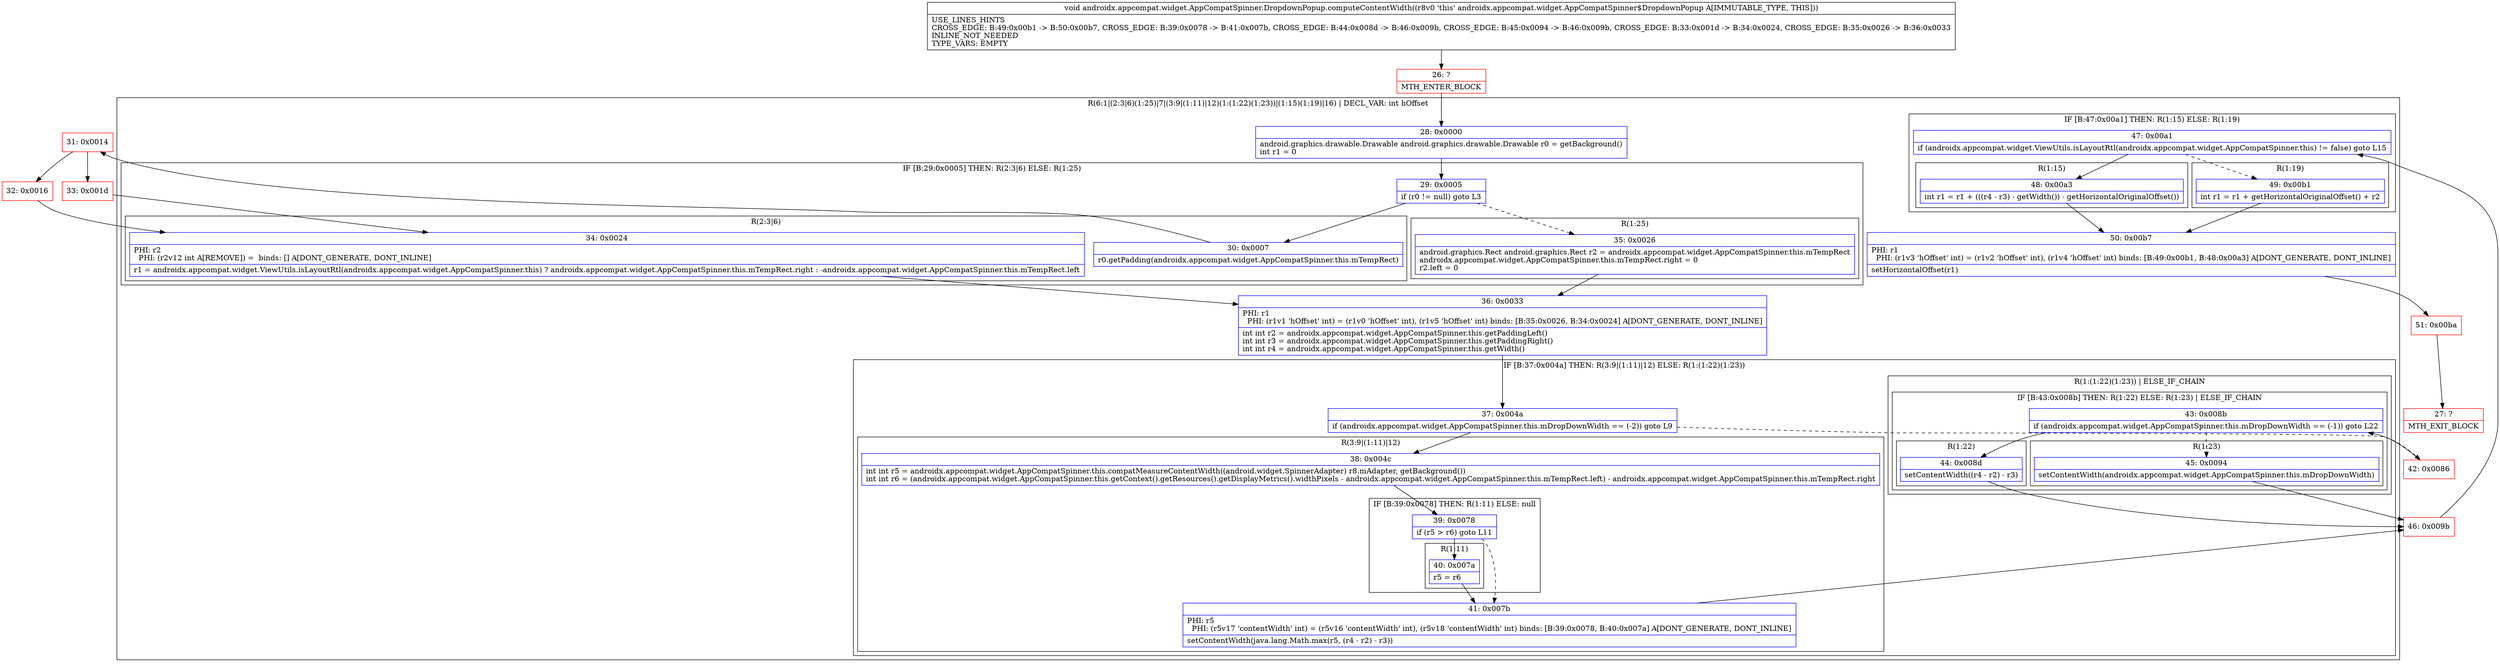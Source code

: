 digraph "CFG forandroidx.appcompat.widget.AppCompatSpinner.DropdownPopup.computeContentWidth()V" {
subgraph cluster_Region_1970626523 {
label = "R(6:1|(2:3|6)(1:25)|7|(3:9|(1:11)|12)(1:(1:22)(1:23))|(1:15)(1:19)|16) | DECL_VAR: int hOffset\l";
node [shape=record,color=blue];
Node_28 [shape=record,label="{28\:\ 0x0000|android.graphics.drawable.Drawable android.graphics.drawable.Drawable r0 = getBackground()\lint r1 = 0\l}"];
subgraph cluster_IfRegion_1711182609 {
label = "IF [B:29:0x0005] THEN: R(2:3|6) ELSE: R(1:25)";
node [shape=record,color=blue];
Node_29 [shape=record,label="{29\:\ 0x0005|if (r0 != null) goto L3\l}"];
subgraph cluster_Region_424049241 {
label = "R(2:3|6)";
node [shape=record,color=blue];
Node_30 [shape=record,label="{30\:\ 0x0007|r0.getPadding(androidx.appcompat.widget.AppCompatSpinner.this.mTempRect)\l}"];
Node_34 [shape=record,label="{34\:\ 0x0024|PHI: r2 \l  PHI: (r2v12 int A[REMOVE]) =  binds: [] A[DONT_GENERATE, DONT_INLINE]\l|r1 = androidx.appcompat.widget.ViewUtils.isLayoutRtl(androidx.appcompat.widget.AppCompatSpinner.this) ? androidx.appcompat.widget.AppCompatSpinner.this.mTempRect.right : \-androidx.appcompat.widget.AppCompatSpinner.this.mTempRect.left\l}"];
}
subgraph cluster_Region_1416270433 {
label = "R(1:25)";
node [shape=record,color=blue];
Node_35 [shape=record,label="{35\:\ 0x0026|android.graphics.Rect android.graphics.Rect r2 = androidx.appcompat.widget.AppCompatSpinner.this.mTempRect\landroidx.appcompat.widget.AppCompatSpinner.this.mTempRect.right = 0\lr2.left = 0\l}"];
}
}
Node_36 [shape=record,label="{36\:\ 0x0033|PHI: r1 \l  PHI: (r1v1 'hOffset' int) = (r1v0 'hOffset' int), (r1v5 'hOffset' int) binds: [B:35:0x0026, B:34:0x0024] A[DONT_GENERATE, DONT_INLINE]\l|int int r2 = androidx.appcompat.widget.AppCompatSpinner.this.getPaddingLeft()\lint int r3 = androidx.appcompat.widget.AppCompatSpinner.this.getPaddingRight()\lint int r4 = androidx.appcompat.widget.AppCompatSpinner.this.getWidth()\l}"];
subgraph cluster_IfRegion_849006409 {
label = "IF [B:37:0x004a] THEN: R(3:9|(1:11)|12) ELSE: R(1:(1:22)(1:23))";
node [shape=record,color=blue];
Node_37 [shape=record,label="{37\:\ 0x004a|if (androidx.appcompat.widget.AppCompatSpinner.this.mDropDownWidth == (\-2)) goto L9\l}"];
subgraph cluster_Region_2127867399 {
label = "R(3:9|(1:11)|12)";
node [shape=record,color=blue];
Node_38 [shape=record,label="{38\:\ 0x004c|int int r5 = androidx.appcompat.widget.AppCompatSpinner.this.compatMeasureContentWidth((android.widget.SpinnerAdapter) r8.mAdapter, getBackground())\lint int r6 = (androidx.appcompat.widget.AppCompatSpinner.this.getContext().getResources().getDisplayMetrics().widthPixels \- androidx.appcompat.widget.AppCompatSpinner.this.mTempRect.left) \- androidx.appcompat.widget.AppCompatSpinner.this.mTempRect.right\l}"];
subgraph cluster_IfRegion_33447109 {
label = "IF [B:39:0x0078] THEN: R(1:11) ELSE: null";
node [shape=record,color=blue];
Node_39 [shape=record,label="{39\:\ 0x0078|if (r5 \> r6) goto L11\l}"];
subgraph cluster_Region_25636622 {
label = "R(1:11)";
node [shape=record,color=blue];
Node_40 [shape=record,label="{40\:\ 0x007a|r5 = r6\l}"];
}
}
Node_41 [shape=record,label="{41\:\ 0x007b|PHI: r5 \l  PHI: (r5v17 'contentWidth' int) = (r5v16 'contentWidth' int), (r5v18 'contentWidth' int) binds: [B:39:0x0078, B:40:0x007a] A[DONT_GENERATE, DONT_INLINE]\l|setContentWidth(java.lang.Math.max(r5, (r4 \- r2) \- r3))\l}"];
}
subgraph cluster_Region_1306619037 {
label = "R(1:(1:22)(1:23)) | ELSE_IF_CHAIN\l";
node [shape=record,color=blue];
subgraph cluster_IfRegion_412908837 {
label = "IF [B:43:0x008b] THEN: R(1:22) ELSE: R(1:23) | ELSE_IF_CHAIN\l";
node [shape=record,color=blue];
Node_43 [shape=record,label="{43\:\ 0x008b|if (androidx.appcompat.widget.AppCompatSpinner.this.mDropDownWidth == (\-1)) goto L22\l}"];
subgraph cluster_Region_722349584 {
label = "R(1:22)";
node [shape=record,color=blue];
Node_44 [shape=record,label="{44\:\ 0x008d|setContentWidth((r4 \- r2) \- r3)\l}"];
}
subgraph cluster_Region_1232764854 {
label = "R(1:23)";
node [shape=record,color=blue];
Node_45 [shape=record,label="{45\:\ 0x0094|setContentWidth(androidx.appcompat.widget.AppCompatSpinner.this.mDropDownWidth)\l}"];
}
}
}
}
subgraph cluster_IfRegion_771621207 {
label = "IF [B:47:0x00a1] THEN: R(1:15) ELSE: R(1:19)";
node [shape=record,color=blue];
Node_47 [shape=record,label="{47\:\ 0x00a1|if (androidx.appcompat.widget.ViewUtils.isLayoutRtl(androidx.appcompat.widget.AppCompatSpinner.this) != false) goto L15\l}"];
subgraph cluster_Region_441055453 {
label = "R(1:15)";
node [shape=record,color=blue];
Node_48 [shape=record,label="{48\:\ 0x00a3|int r1 = r1 + (((r4 \- r3) \- getWidth()) \- getHorizontalOriginalOffset())\l}"];
}
subgraph cluster_Region_1159591880 {
label = "R(1:19)";
node [shape=record,color=blue];
Node_49 [shape=record,label="{49\:\ 0x00b1|int r1 = r1 + getHorizontalOriginalOffset() + r2\l}"];
}
}
Node_50 [shape=record,label="{50\:\ 0x00b7|PHI: r1 \l  PHI: (r1v3 'hOffset' int) = (r1v2 'hOffset' int), (r1v4 'hOffset' int) binds: [B:49:0x00b1, B:48:0x00a3] A[DONT_GENERATE, DONT_INLINE]\l|setHorizontalOffset(r1)\l}"];
}
Node_26 [shape=record,color=red,label="{26\:\ ?|MTH_ENTER_BLOCK\l}"];
Node_31 [shape=record,color=red,label="{31\:\ 0x0014}"];
Node_32 [shape=record,color=red,label="{32\:\ 0x0016}"];
Node_46 [shape=record,color=red,label="{46\:\ 0x009b}"];
Node_51 [shape=record,color=red,label="{51\:\ 0x00ba}"];
Node_27 [shape=record,color=red,label="{27\:\ ?|MTH_EXIT_BLOCK\l}"];
Node_42 [shape=record,color=red,label="{42\:\ 0x0086}"];
Node_33 [shape=record,color=red,label="{33\:\ 0x001d}"];
MethodNode[shape=record,label="{void androidx.appcompat.widget.AppCompatSpinner.DropdownPopup.computeContentWidth((r8v0 'this' androidx.appcompat.widget.AppCompatSpinner$DropdownPopup A[IMMUTABLE_TYPE, THIS]))  | USE_LINES_HINTS\lCROSS_EDGE: B:49:0x00b1 \-\> B:50:0x00b7, CROSS_EDGE: B:39:0x0078 \-\> B:41:0x007b, CROSS_EDGE: B:44:0x008d \-\> B:46:0x009b, CROSS_EDGE: B:45:0x0094 \-\> B:46:0x009b, CROSS_EDGE: B:33:0x001d \-\> B:34:0x0024, CROSS_EDGE: B:35:0x0026 \-\> B:36:0x0033\lINLINE_NOT_NEEDED\lTYPE_VARS: EMPTY\l}"];
MethodNode -> Node_26;Node_28 -> Node_29;
Node_29 -> Node_30;
Node_29 -> Node_35[style=dashed];
Node_30 -> Node_31;
Node_34 -> Node_36;
Node_35 -> Node_36;
Node_36 -> Node_37;
Node_37 -> Node_38;
Node_37 -> Node_42[style=dashed];
Node_38 -> Node_39;
Node_39 -> Node_40;
Node_39 -> Node_41[style=dashed];
Node_40 -> Node_41;
Node_41 -> Node_46;
Node_43 -> Node_44;
Node_43 -> Node_45[style=dashed];
Node_44 -> Node_46;
Node_45 -> Node_46;
Node_47 -> Node_48;
Node_47 -> Node_49[style=dashed];
Node_48 -> Node_50;
Node_49 -> Node_50;
Node_50 -> Node_51;
Node_26 -> Node_28;
Node_31 -> Node_32;
Node_31 -> Node_33;
Node_32 -> Node_34;
Node_46 -> Node_47;
Node_51 -> Node_27;
Node_42 -> Node_43;
Node_33 -> Node_34;
}

